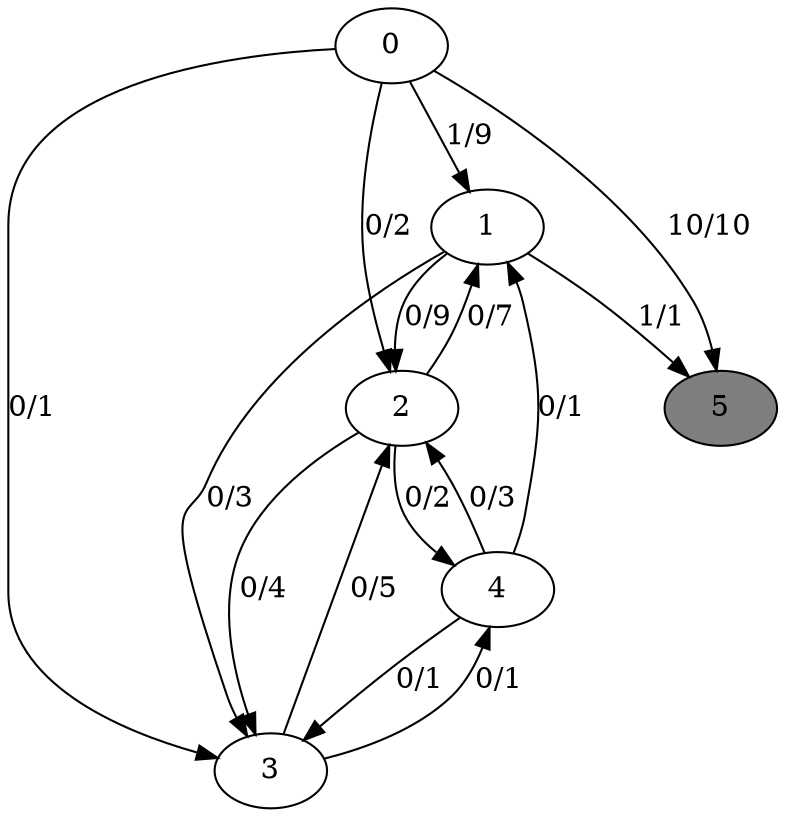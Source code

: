 digraph G {
	0[style=filled fillcolor=grey100];
	0->1[label ="1/9"] ;
	0->2[label ="0/2"] ;
	0->3[label ="0/1"] ;
	0->5[label ="10/10"] ;
	1[style=filled fillcolor=grey100];
	1->2[label ="0/9"] ;
	1->3[label ="0/3"] ;
	1->5[label ="1/1"] ;
	2[style=filled fillcolor=grey100];
	2->1[label ="0/7"] ;
	2->3[label ="0/4"] ;
	2->4[label ="0/2"] ;
	3[style=filled fillcolor=grey100];
	3->2[label ="0/5"] ;
	3->4[label ="0/1"] ;
	4[style=filled fillcolor=grey100];
	4->1[label ="0/1"] ;
	4->2[label ="0/3"] ;
	4->3[label ="0/1"] ;
	5[style=filled fillcolor=grey50];
}
